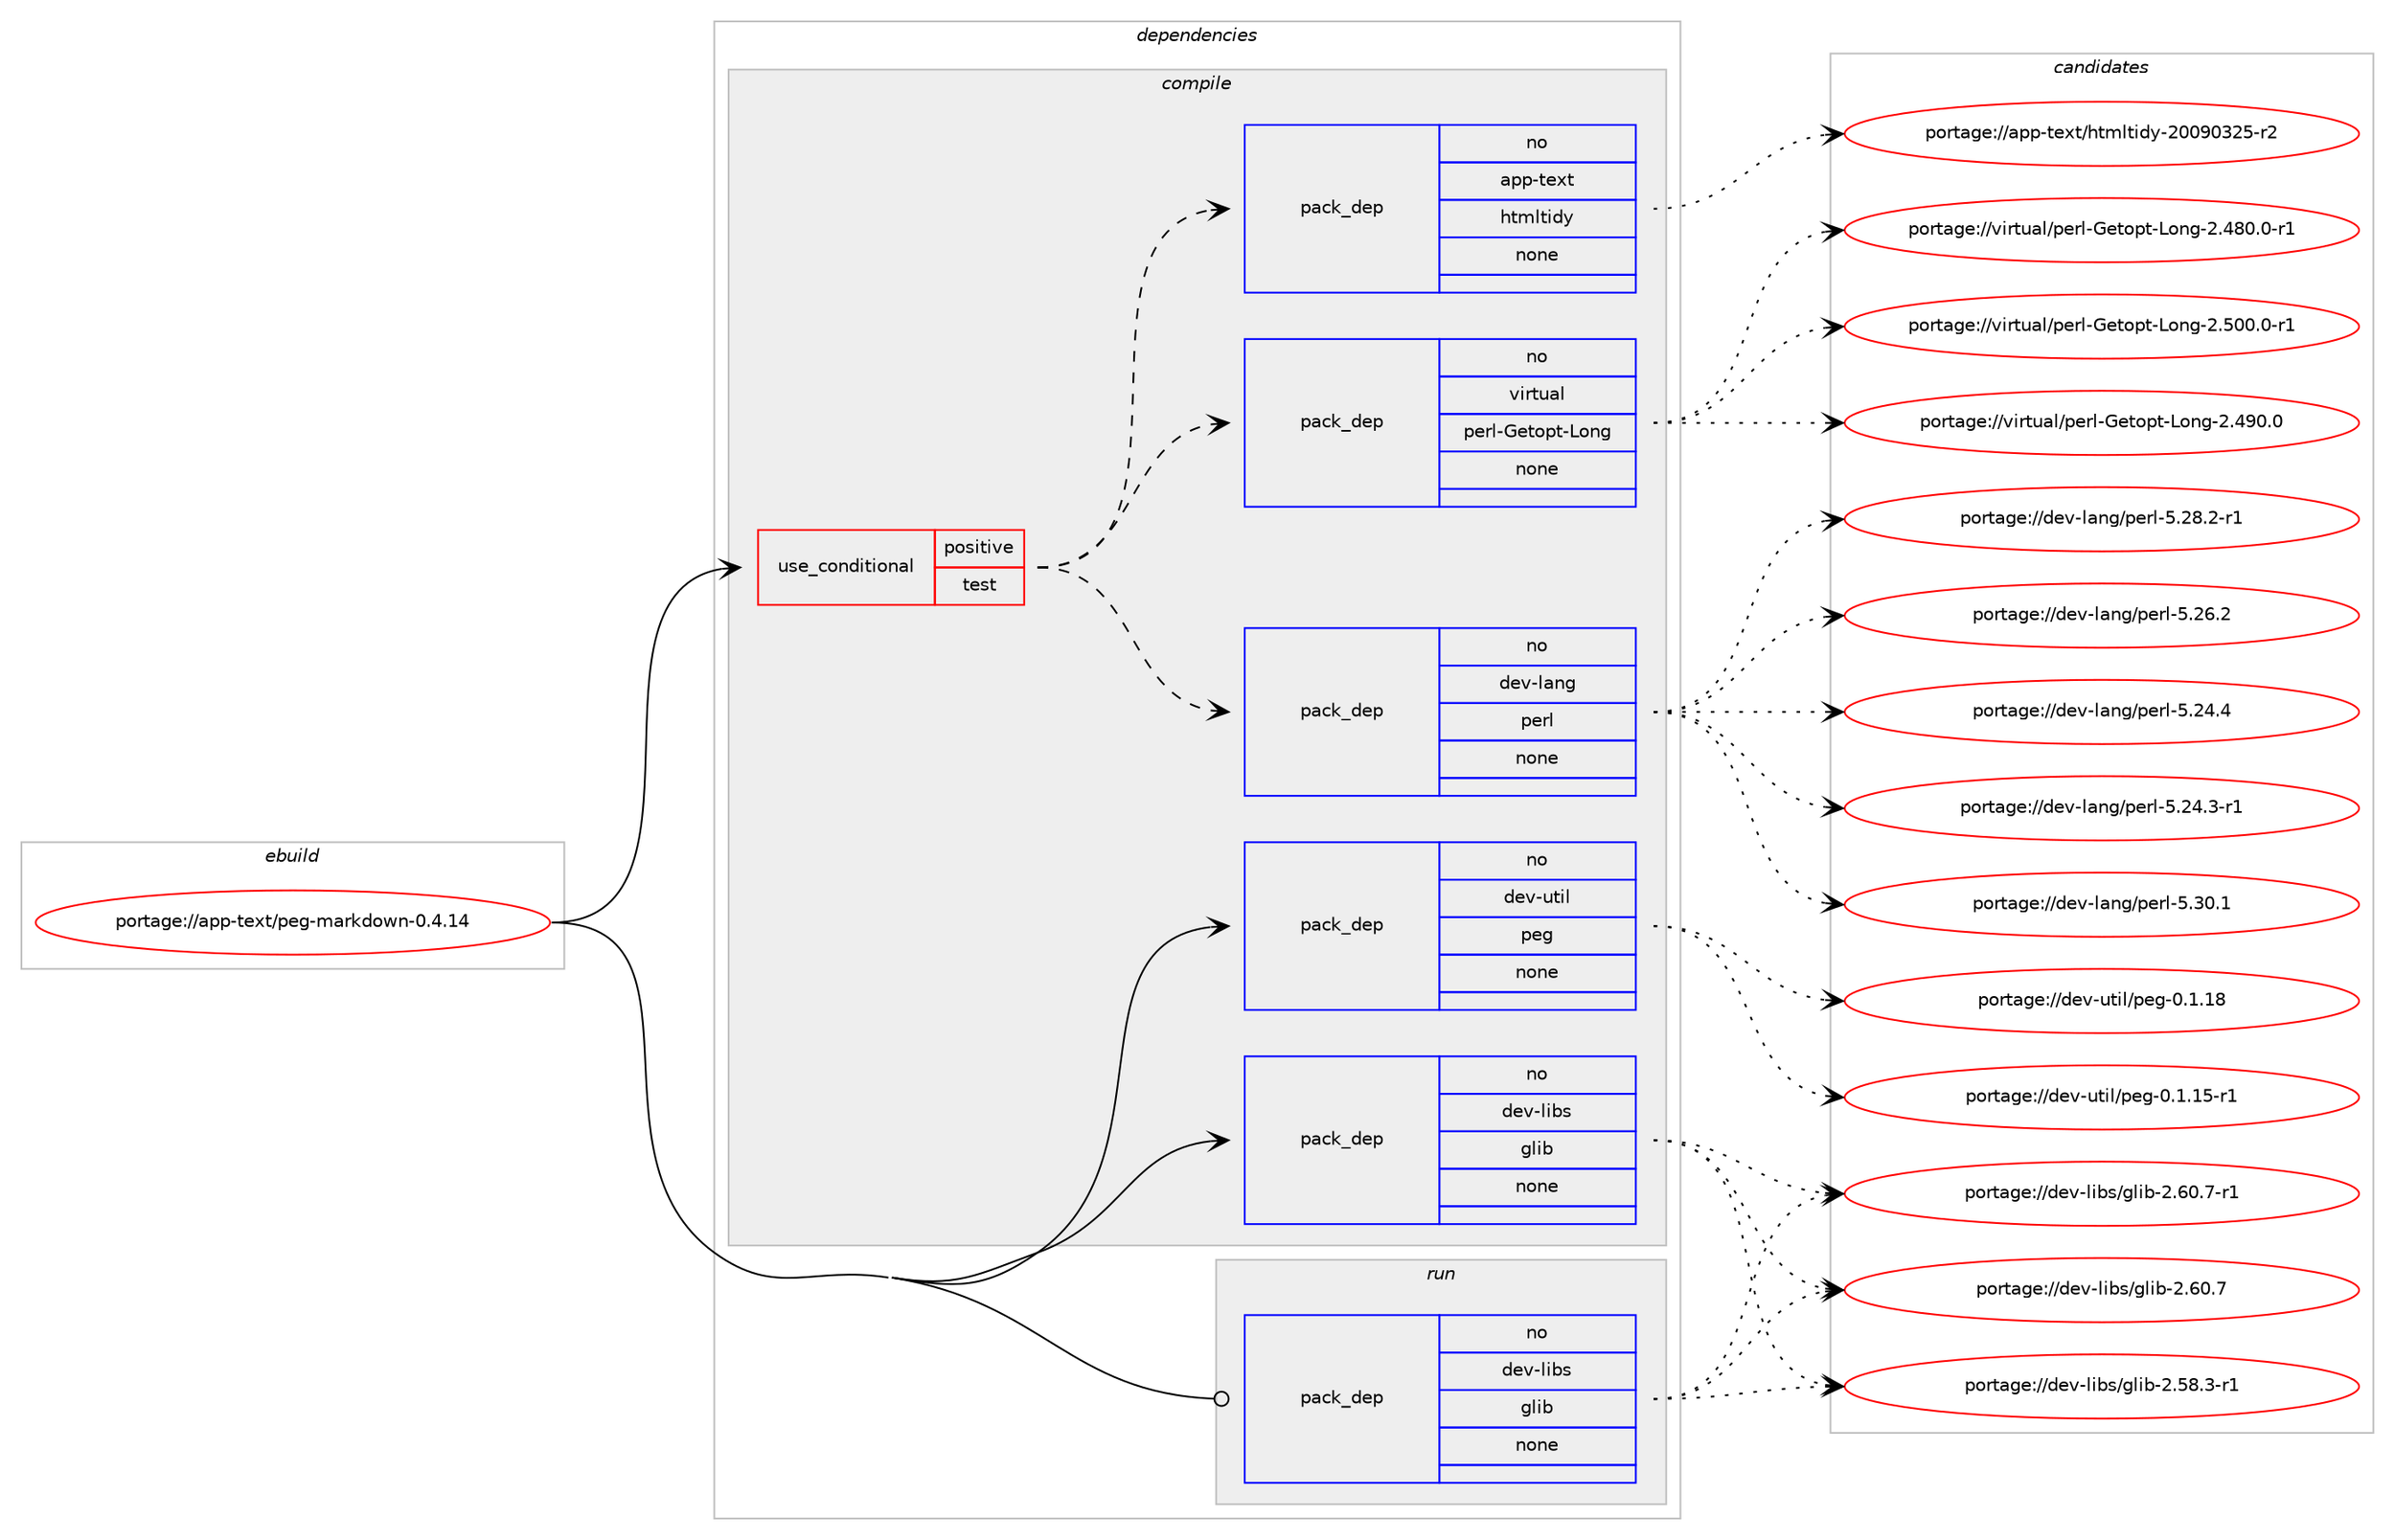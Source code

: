 digraph prolog {

# *************
# Graph options
# *************

newrank=true;
concentrate=true;
compound=true;
graph [rankdir=LR,fontname=Helvetica,fontsize=10,ranksep=1.5];#, ranksep=2.5, nodesep=0.2];
edge  [arrowhead=vee];
node  [fontname=Helvetica,fontsize=10];

# **********
# The ebuild
# **********

subgraph cluster_leftcol {
color=gray;
rank=same;
label=<<i>ebuild</i>>;
id [label="portage://app-text/peg-markdown-0.4.14", color=red, width=4, href="../app-text/peg-markdown-0.4.14.svg"];
}

# ****************
# The dependencies
# ****************

subgraph cluster_midcol {
color=gray;
label=<<i>dependencies</i>>;
subgraph cluster_compile {
fillcolor="#eeeeee";
style=filled;
label=<<i>compile</i>>;
subgraph cond139906 {
dependency593964 [label=<<TABLE BORDER="0" CELLBORDER="1" CELLSPACING="0" CELLPADDING="4"><TR><TD ROWSPAN="3" CELLPADDING="10">use_conditional</TD></TR><TR><TD>positive</TD></TR><TR><TD>test</TD></TR></TABLE>>, shape=none, color=red];
subgraph pack446147 {
dependency593965 [label=<<TABLE BORDER="0" CELLBORDER="1" CELLSPACING="0" CELLPADDING="4" WIDTH="220"><TR><TD ROWSPAN="6" CELLPADDING="30">pack_dep</TD></TR><TR><TD WIDTH="110">no</TD></TR><TR><TD>dev-lang</TD></TR><TR><TD>perl</TD></TR><TR><TD>none</TD></TR><TR><TD></TD></TR></TABLE>>, shape=none, color=blue];
}
dependency593964:e -> dependency593965:w [weight=20,style="dashed",arrowhead="vee"];
subgraph pack446148 {
dependency593966 [label=<<TABLE BORDER="0" CELLBORDER="1" CELLSPACING="0" CELLPADDING="4" WIDTH="220"><TR><TD ROWSPAN="6" CELLPADDING="30">pack_dep</TD></TR><TR><TD WIDTH="110">no</TD></TR><TR><TD>virtual</TD></TR><TR><TD>perl-Getopt-Long</TD></TR><TR><TD>none</TD></TR><TR><TD></TD></TR></TABLE>>, shape=none, color=blue];
}
dependency593964:e -> dependency593966:w [weight=20,style="dashed",arrowhead="vee"];
subgraph pack446149 {
dependency593967 [label=<<TABLE BORDER="0" CELLBORDER="1" CELLSPACING="0" CELLPADDING="4" WIDTH="220"><TR><TD ROWSPAN="6" CELLPADDING="30">pack_dep</TD></TR><TR><TD WIDTH="110">no</TD></TR><TR><TD>app-text</TD></TR><TR><TD>htmltidy</TD></TR><TR><TD>none</TD></TR><TR><TD></TD></TR></TABLE>>, shape=none, color=blue];
}
dependency593964:e -> dependency593967:w [weight=20,style="dashed",arrowhead="vee"];
}
id:e -> dependency593964:w [weight=20,style="solid",arrowhead="vee"];
subgraph pack446150 {
dependency593968 [label=<<TABLE BORDER="0" CELLBORDER="1" CELLSPACING="0" CELLPADDING="4" WIDTH="220"><TR><TD ROWSPAN="6" CELLPADDING="30">pack_dep</TD></TR><TR><TD WIDTH="110">no</TD></TR><TR><TD>dev-libs</TD></TR><TR><TD>glib</TD></TR><TR><TD>none</TD></TR><TR><TD></TD></TR></TABLE>>, shape=none, color=blue];
}
id:e -> dependency593968:w [weight=20,style="solid",arrowhead="vee"];
subgraph pack446151 {
dependency593969 [label=<<TABLE BORDER="0" CELLBORDER="1" CELLSPACING="0" CELLPADDING="4" WIDTH="220"><TR><TD ROWSPAN="6" CELLPADDING="30">pack_dep</TD></TR><TR><TD WIDTH="110">no</TD></TR><TR><TD>dev-util</TD></TR><TR><TD>peg</TD></TR><TR><TD>none</TD></TR><TR><TD></TD></TR></TABLE>>, shape=none, color=blue];
}
id:e -> dependency593969:w [weight=20,style="solid",arrowhead="vee"];
}
subgraph cluster_compileandrun {
fillcolor="#eeeeee";
style=filled;
label=<<i>compile and run</i>>;
}
subgraph cluster_run {
fillcolor="#eeeeee";
style=filled;
label=<<i>run</i>>;
subgraph pack446152 {
dependency593970 [label=<<TABLE BORDER="0" CELLBORDER="1" CELLSPACING="0" CELLPADDING="4" WIDTH="220"><TR><TD ROWSPAN="6" CELLPADDING="30">pack_dep</TD></TR><TR><TD WIDTH="110">no</TD></TR><TR><TD>dev-libs</TD></TR><TR><TD>glib</TD></TR><TR><TD>none</TD></TR><TR><TD></TD></TR></TABLE>>, shape=none, color=blue];
}
id:e -> dependency593970:w [weight=20,style="solid",arrowhead="odot"];
}
}

# **************
# The candidates
# **************

subgraph cluster_choices {
rank=same;
color=gray;
label=<<i>candidates</i>>;

subgraph choice446147 {
color=black;
nodesep=1;
choice10010111845108971101034711210111410845534651484649 [label="portage://dev-lang/perl-5.30.1", color=red, width=4,href="../dev-lang/perl-5.30.1.svg"];
choice100101118451089711010347112101114108455346505646504511449 [label="portage://dev-lang/perl-5.28.2-r1", color=red, width=4,href="../dev-lang/perl-5.28.2-r1.svg"];
choice10010111845108971101034711210111410845534650544650 [label="portage://dev-lang/perl-5.26.2", color=red, width=4,href="../dev-lang/perl-5.26.2.svg"];
choice10010111845108971101034711210111410845534650524652 [label="portage://dev-lang/perl-5.24.4", color=red, width=4,href="../dev-lang/perl-5.24.4.svg"];
choice100101118451089711010347112101114108455346505246514511449 [label="portage://dev-lang/perl-5.24.3-r1", color=red, width=4,href="../dev-lang/perl-5.24.3-r1.svg"];
dependency593965:e -> choice10010111845108971101034711210111410845534651484649:w [style=dotted,weight="100"];
dependency593965:e -> choice100101118451089711010347112101114108455346505646504511449:w [style=dotted,weight="100"];
dependency593965:e -> choice10010111845108971101034711210111410845534650544650:w [style=dotted,weight="100"];
dependency593965:e -> choice10010111845108971101034711210111410845534650524652:w [style=dotted,weight="100"];
dependency593965:e -> choice100101118451089711010347112101114108455346505246514511449:w [style=dotted,weight="100"];
}
subgraph choice446148 {
color=black;
nodesep=1;
choice11810511411611797108471121011141084571101116111112116457611111010345504653484846484511449 [label="portage://virtual/perl-Getopt-Long-2.500.0-r1", color=red, width=4,href="../virtual/perl-Getopt-Long-2.500.0-r1.svg"];
choice1181051141161179710847112101114108457110111611111211645761111101034550465257484648 [label="portage://virtual/perl-Getopt-Long-2.490.0", color=red, width=4,href="../virtual/perl-Getopt-Long-2.490.0.svg"];
choice11810511411611797108471121011141084571101116111112116457611111010345504652564846484511449 [label="portage://virtual/perl-Getopt-Long-2.480.0-r1", color=red, width=4,href="../virtual/perl-Getopt-Long-2.480.0-r1.svg"];
dependency593966:e -> choice11810511411611797108471121011141084571101116111112116457611111010345504653484846484511449:w [style=dotted,weight="100"];
dependency593966:e -> choice1181051141161179710847112101114108457110111611111211645761111101034550465257484648:w [style=dotted,weight="100"];
dependency593966:e -> choice11810511411611797108471121011141084571101116111112116457611111010345504652564846484511449:w [style=dotted,weight="100"];
}
subgraph choice446149 {
color=black;
nodesep=1;
choice9711211245116101120116471041161091081161051001214550484857485150534511450 [label="portage://app-text/htmltidy-20090325-r2", color=red, width=4,href="../app-text/htmltidy-20090325-r2.svg"];
dependency593967:e -> choice9711211245116101120116471041161091081161051001214550484857485150534511450:w [style=dotted,weight="100"];
}
subgraph choice446150 {
color=black;
nodesep=1;
choice10010111845108105981154710310810598455046544846554511449 [label="portage://dev-libs/glib-2.60.7-r1", color=red, width=4,href="../dev-libs/glib-2.60.7-r1.svg"];
choice1001011184510810598115471031081059845504654484655 [label="portage://dev-libs/glib-2.60.7", color=red, width=4,href="../dev-libs/glib-2.60.7.svg"];
choice10010111845108105981154710310810598455046535646514511449 [label="portage://dev-libs/glib-2.58.3-r1", color=red, width=4,href="../dev-libs/glib-2.58.3-r1.svg"];
dependency593968:e -> choice10010111845108105981154710310810598455046544846554511449:w [style=dotted,weight="100"];
dependency593968:e -> choice1001011184510810598115471031081059845504654484655:w [style=dotted,weight="100"];
dependency593968:e -> choice10010111845108105981154710310810598455046535646514511449:w [style=dotted,weight="100"];
}
subgraph choice446151 {
color=black;
nodesep=1;
choice100101118451171161051084711210110345484649464956 [label="portage://dev-util/peg-0.1.18", color=red, width=4,href="../dev-util/peg-0.1.18.svg"];
choice1001011184511711610510847112101103454846494649534511449 [label="portage://dev-util/peg-0.1.15-r1", color=red, width=4,href="../dev-util/peg-0.1.15-r1.svg"];
dependency593969:e -> choice100101118451171161051084711210110345484649464956:w [style=dotted,weight="100"];
dependency593969:e -> choice1001011184511711610510847112101103454846494649534511449:w [style=dotted,weight="100"];
}
subgraph choice446152 {
color=black;
nodesep=1;
choice10010111845108105981154710310810598455046544846554511449 [label="portage://dev-libs/glib-2.60.7-r1", color=red, width=4,href="../dev-libs/glib-2.60.7-r1.svg"];
choice1001011184510810598115471031081059845504654484655 [label="portage://dev-libs/glib-2.60.7", color=red, width=4,href="../dev-libs/glib-2.60.7.svg"];
choice10010111845108105981154710310810598455046535646514511449 [label="portage://dev-libs/glib-2.58.3-r1", color=red, width=4,href="../dev-libs/glib-2.58.3-r1.svg"];
dependency593970:e -> choice10010111845108105981154710310810598455046544846554511449:w [style=dotted,weight="100"];
dependency593970:e -> choice1001011184510810598115471031081059845504654484655:w [style=dotted,weight="100"];
dependency593970:e -> choice10010111845108105981154710310810598455046535646514511449:w [style=dotted,weight="100"];
}
}

}
